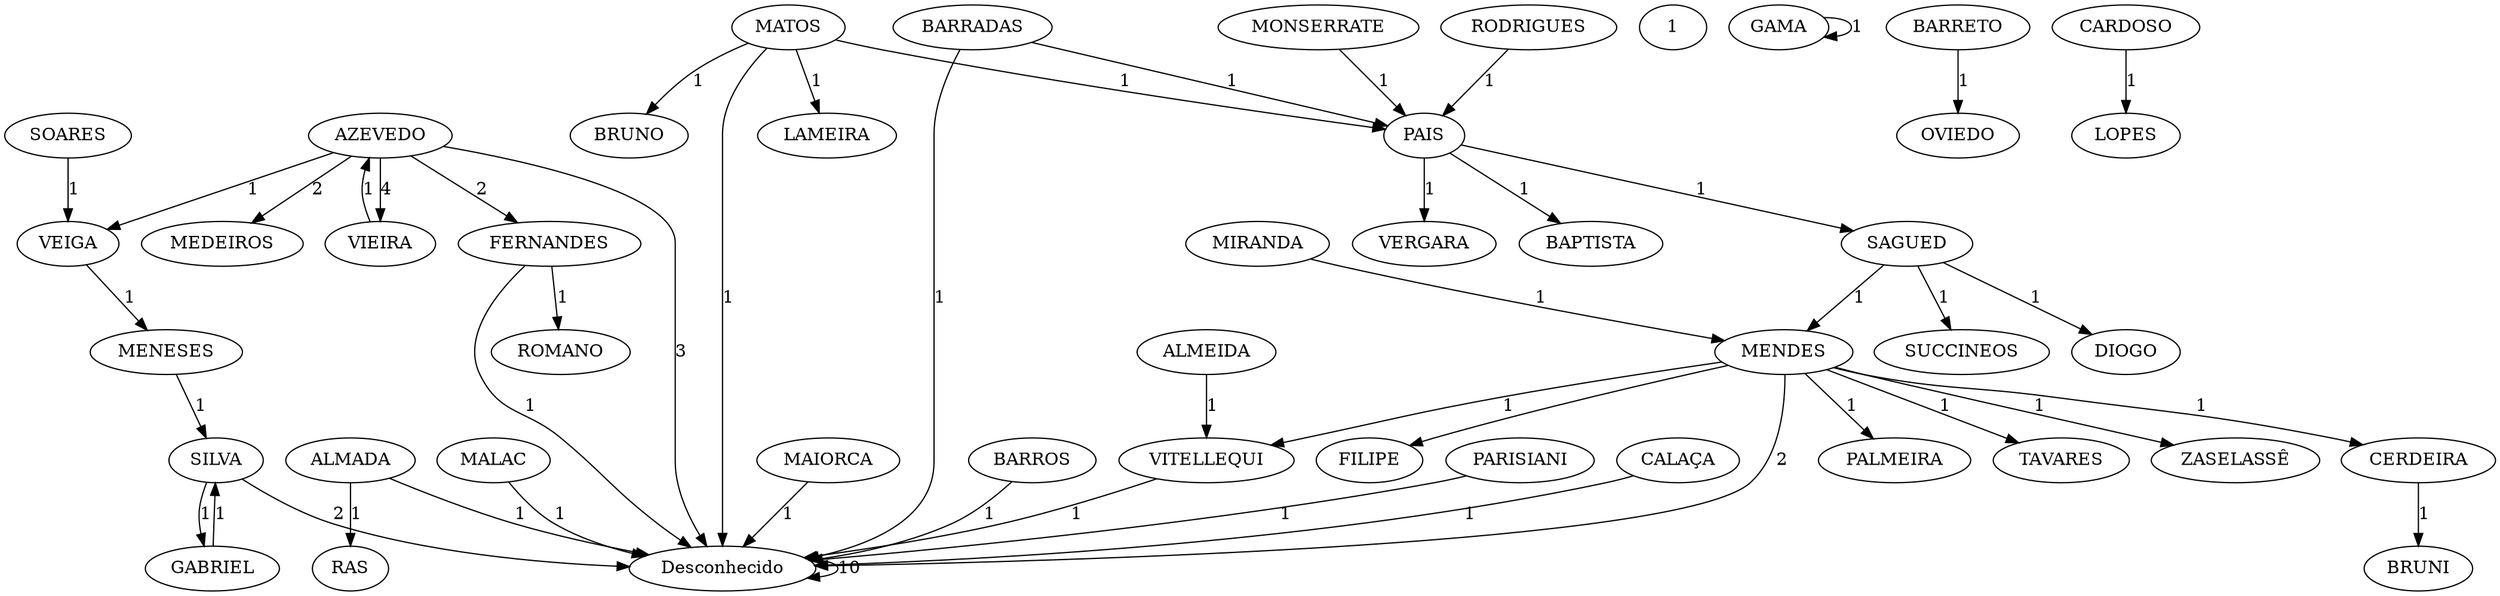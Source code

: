 digraph{
MAIORCA  -> Desconhecido [label="1",weight="1"];
Desconhecido -> Desconhecido [label="10",weight="10"];
PAIS  -> VERGARA  [label="1",weight="1"];
PAIS  -> BAPTISTA  [label="1",weight="1"];
PAIS  -> SAGUED  [label="1",weight="1"];
GABRIEL  -> SILVA  [label="1",weight="1"];
CERDEIRA  -> BRUNI  [label="1",weight="1"];
ALMADA  -> Desconhecido [label="1",weight="1"];
ALMADA  -> RAS  [label="1",weight="1"];
MENDES  -> Desconhecido [label="2",weight="2"];
MENDES  -> CERDEIRA  [label="1",weight="1"];
MENDES  -> FILIPE III  [label="1",weight="1"];
MENDES  -> PALMEIRA  [label="1",weight="1"];
MENDES  -> TAVARES  [label="1",weight="1"];
MENDES  -> ZASELASSÊ  [label="1",weight="1"];
MENDES  -> VITELLEQUI  [label="1",weight="1"];
GAMA  -> GAMA  [label="1",weight="1"];
ALMEIDA  -> VITELLEQUI  [label="1",weight="1"];
AZEVEDO  -> Desconhecido [label="3",weight="3"];
AZEVEDO  -> MEDEIROS  [label="2",weight="2"];
AZEVEDO  -> VIEIRA  [label="4",weight="4"];
AZEVEDO  -> FERNANDES  [label="2",weight="2"];
AZEVEDO  -> VEIGA  [label="1",weight="1"];
MATOS  -> PAIS  [label="1",weight="1"];
MATOS  -> Desconhecido [label="1",weight="1"];
MATOS  -> LAMEIRA  [label="1",weight="1"];
MATOS  -> BRUNO  [label="1",weight="1"];
SOARES  -> VEIGA  [label="1",weight="1"];
BARROS  -> Desconhecido [label="1",weight="1"];
FERNANDES  -> Desconhecido [label="1",weight="1"];
FERNANDES  -> ROMANO  [label="1",weight="1"];
VIEIRA  -> AZEVEDO  [label="1",weight="1"];
SILVA  -> Desconhecido [label="2",weight="2"];
SILVA  -> GABRIEL  [label="1",weight="1"];
BARRADAS  -> PAIS  [label="1",weight="1"];
BARRADAS  -> Desconhecido [label="1",weight="1"];
BARRETO  -> OVIEDO  [label="1",weight="1"];
MIRANDA  -> MENDES  [label="1",weight="1"];
MONSERRATE  -> PAIS  [label="1",weight="1"];
VEIGA  -> MENESES  [label="1",weight="1"];
CARDOSO  -> LOPES  [label="1",weight="1"];
PARISIANI  -> Desconhecido [label="1",weight="1"];
CALAÇA  -> Desconhecido [label="1",weight="1"];
MALAC  -> Desconhecido [label="1",weight="1"];
RODRIGUES  -> PAIS  [label="1",weight="1"];
VITELLEQUI  -> Desconhecido [label="1",weight="1"];
SAGUED  -> MENDES  [label="1",weight="1"];
SAGUED  -> DIOGO  [label="1",weight="1"];
SAGUED  -> SUCCINEOS  [label="1",weight="1"];
MENESES  -> SILVA  [label="1",weight="1"];
}

